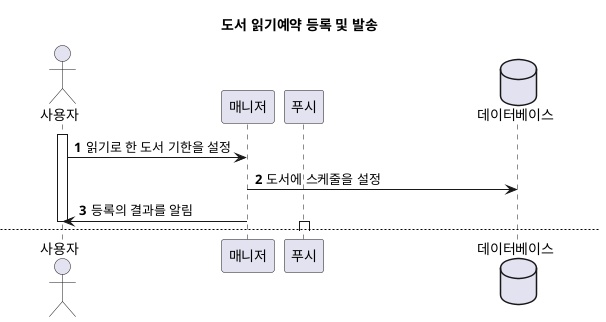 @startuml
autonumber
title 도서 읽기예약 등록 및 발송

    actor     "사용자" as u
    participant		"매니저" as bms
    participant		"푸시" as push
	database		"데이터베이스" as db

    activate u
    u -> bms : 읽기로 한 도서 기한을 설정

    bms -> db : 도서에 스케줄을 설정


    bms -> u : 등록의 결과를 알림
    deactivate u

newpage
autonumber


    loop : 1분 단위
    activate push
        push -> db : 스케줄 걸린 대상 조회
        db -> push : 조건에 부합하는 도서들 반환
        push -> push : 현재 시간과 스케줄 대상을 비교
        alt 마감 하루 전 이내인 경우
            push -> u : 메일 발송
        else 이후 인 경우

            push -> push : 읽었는 지 확인
            alt 이미 읽은 경우
                push -> db : 스케줄 삭제
            else 아닌 경우
                push -> u : 읽어라고 제촉 메일 발송

            end

        end




    end
    deactivate push






@enduml

